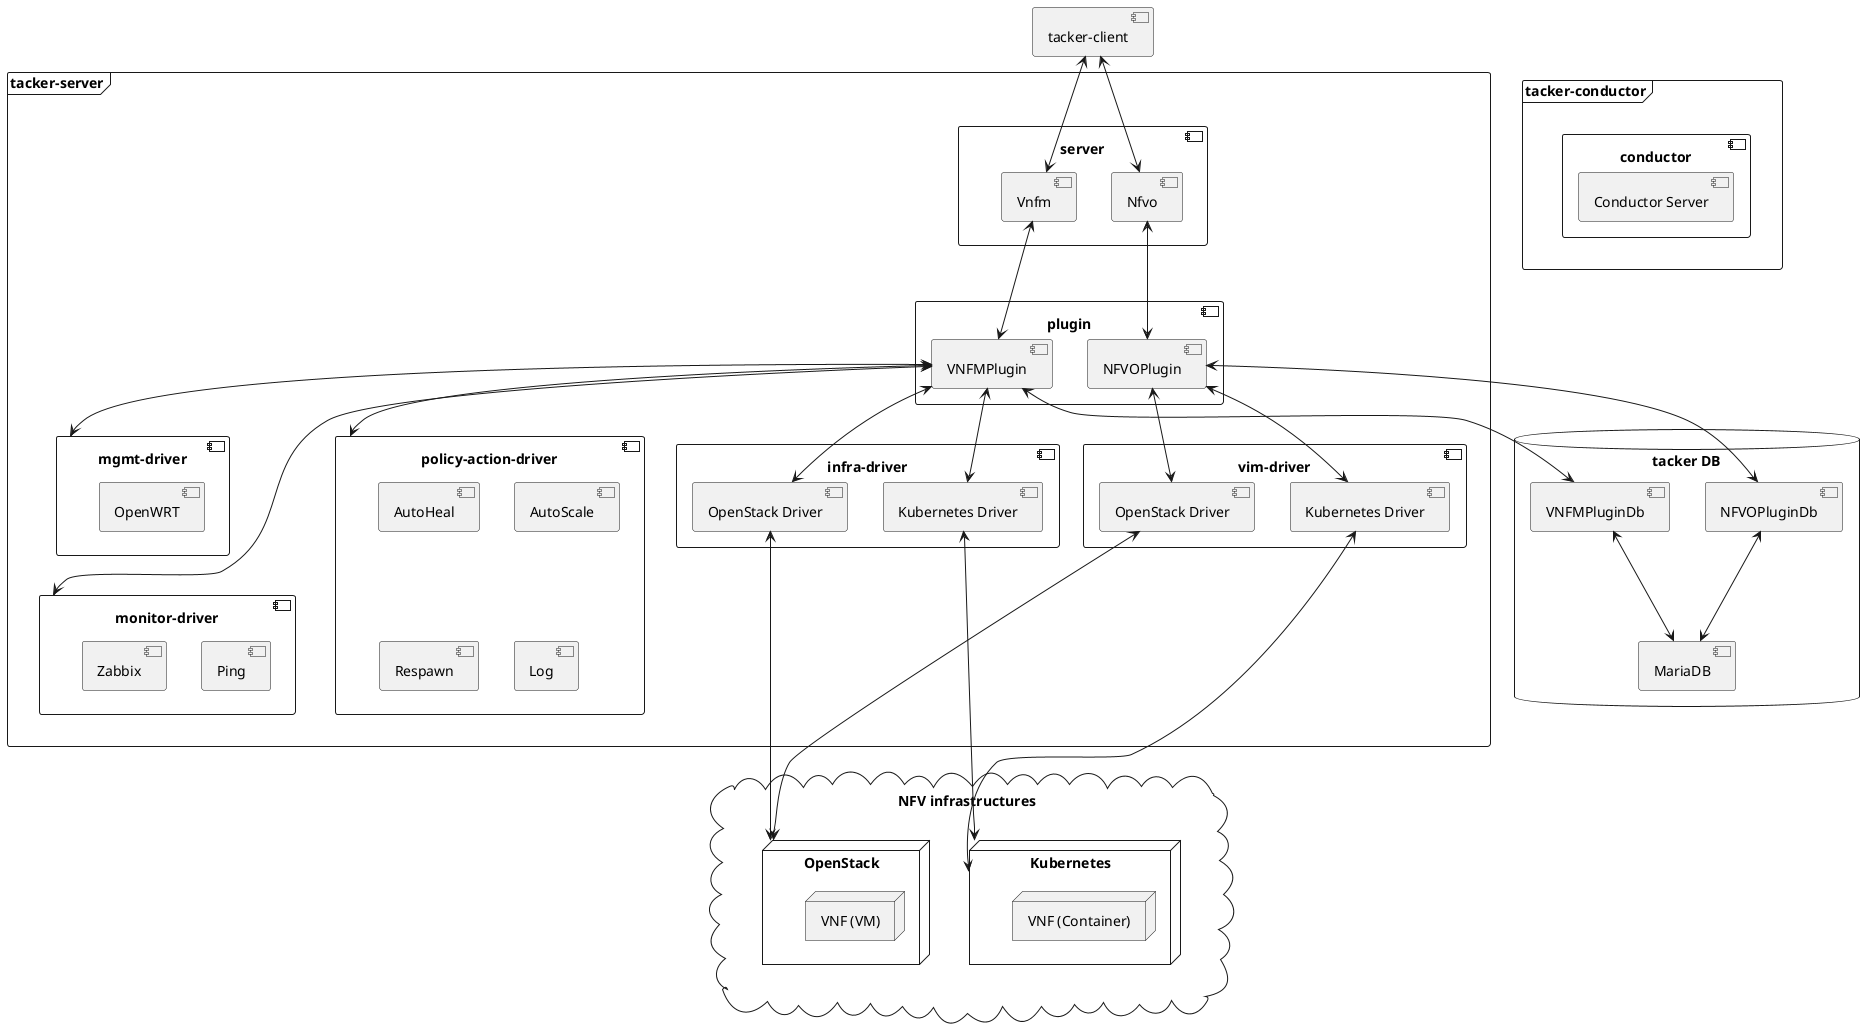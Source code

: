 @startuml

'# Components
component "tacker-client" as client

frame "tacker-server" {
    component server {
        component "Vnfm" as vnfm
        component "Nfvo" as nfvo
    }
    component plugin {
        component "VNFMPlugin" as vnfm_plugin
        component "NFVOPlugin" as nfvo_plugin
        'cond <-down-> vnfm_plugin
    }
    component "mgmt-driver" as mgmt {
        'component Noop as noop
        component OpenWRT as wrt
    }
    component "monitor-driver" as monitor {
        component Ping as ping
        component Zabbix as zabbix
    }
    component "infra-driver" as infra {
        component "OpenStack Driver" as os_driver
        component "Kubernetes Driver" as ks_driver
    }
    component "vim-driver" as vim {
        component "OpenStack Driver" as os_vim
        component "Kubernetes Driver" as ks_vim
    }
    component "policy-action-driver" as policy {
        component "AutoHeal" as autoheal
        component "AutoScale" as autoscale
        component "Respawn" as respawn
        component "Log" as log
    }
}

frame "tacker-conductor" as cond {
    component conductor {
        component "Conductor Server"
    }
}

database "tacker DB" as db {
    component "NFVOPluginDb" as db_nfvo
    component "VNFMPluginDb" as db_vnfm
    component "MariaDB" as maria
    db_nfvo <-down-> maria
    db_vnfm <-down-> maria
}

cloud "NFV infrastructures" as nfv_infra {
    node "OpenStack" as os {
        node "VNF (VM)" as vm
    }
    node "Kubernetes" as ks {
        node "VNF (Container)" as container
    }
    'vm -[hidden]up- ks
}

'# Relationships
client <-down-> vnfm
client <-down-> nfvo

vnfm <-down-> vnfm_plugin
nfvo <-down-> nfvo_plugin

vnfm_plugin <-down-> db_vnfm
nfvo_plugin <-down-> db_nfvo

vnfm_plugin <-down-> os_driver
vnfm_plugin <-down-> ks_driver

vnfm_plugin <-down-> policy
vnfm_plugin <-down-> mgmt
vnfm_plugin <-down-> monitor
/'
vnfm_plugin <-down-> autoheal
vnfm_plugin <-down-> autoscale
vnfm_plugin <-down-> respawn
vnfm_plugin <-down-> log
vnfm_plugin <-down-> wrt
vnfm_plugin <-down-> ping
vnfm_plugin <-down-> zabbix
'/

nfvo_plugin <-down-> os_vim
nfvo_plugin <-down-> ks_vim

os_driver <-down-> os
ks_driver <-down-> ks

os_vim <-down-> os
ks_vim <-down-> ks

cond <-[hidden]left-> server
mgmt <-[hidden]down-> monitor
monitor <-[hidden]down-> nfv_infra

@enduml